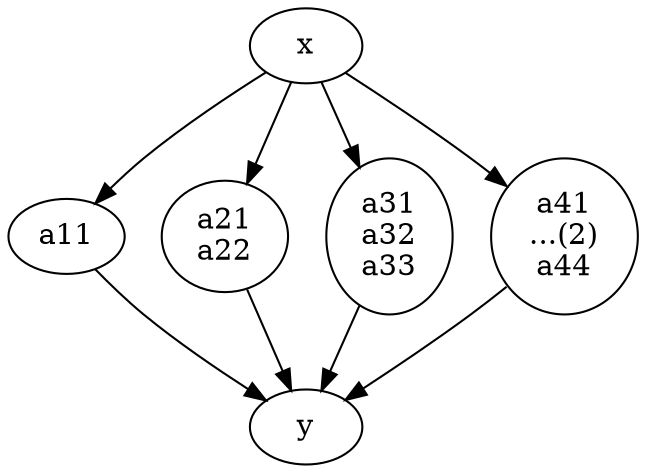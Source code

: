 digraph G {
  graph [name="chains1234-compact"]
a11;
x;
y;
"a21
a22";
"a31
a32
a33";
"a41
...(2)
a44" [label="a41
...(2)
a44"];
x->a11 ;
a11->y ;
x->"a21
a22" ;
"a21
a22"->y ;
x->"a31
a32
a33" ;
"a31
a32
a33"->y ;
x->"a41
...(2)
a44" ;
"a41
...(2)
a44"->y ;
}
